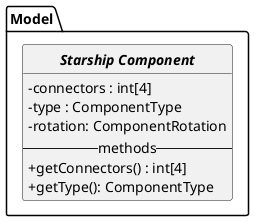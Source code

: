@startuml style
''Style config
hide circle
skinparam classFontStyle bold
skinparam groupInheritance 2
set separator ::
skinparam classAttributeIconSize 0

''Class declaration
interface Model::iSC as "Starship Component"{
    {field} -connectors : int[4]
    {field} -type : ComponentType
    {field} -rotation: ComponentRotation
    --methods--
    {method} +getConnectors() : int[4]
    {method} +getType(): ComponentType
}




''Relations between classes
@enduml

